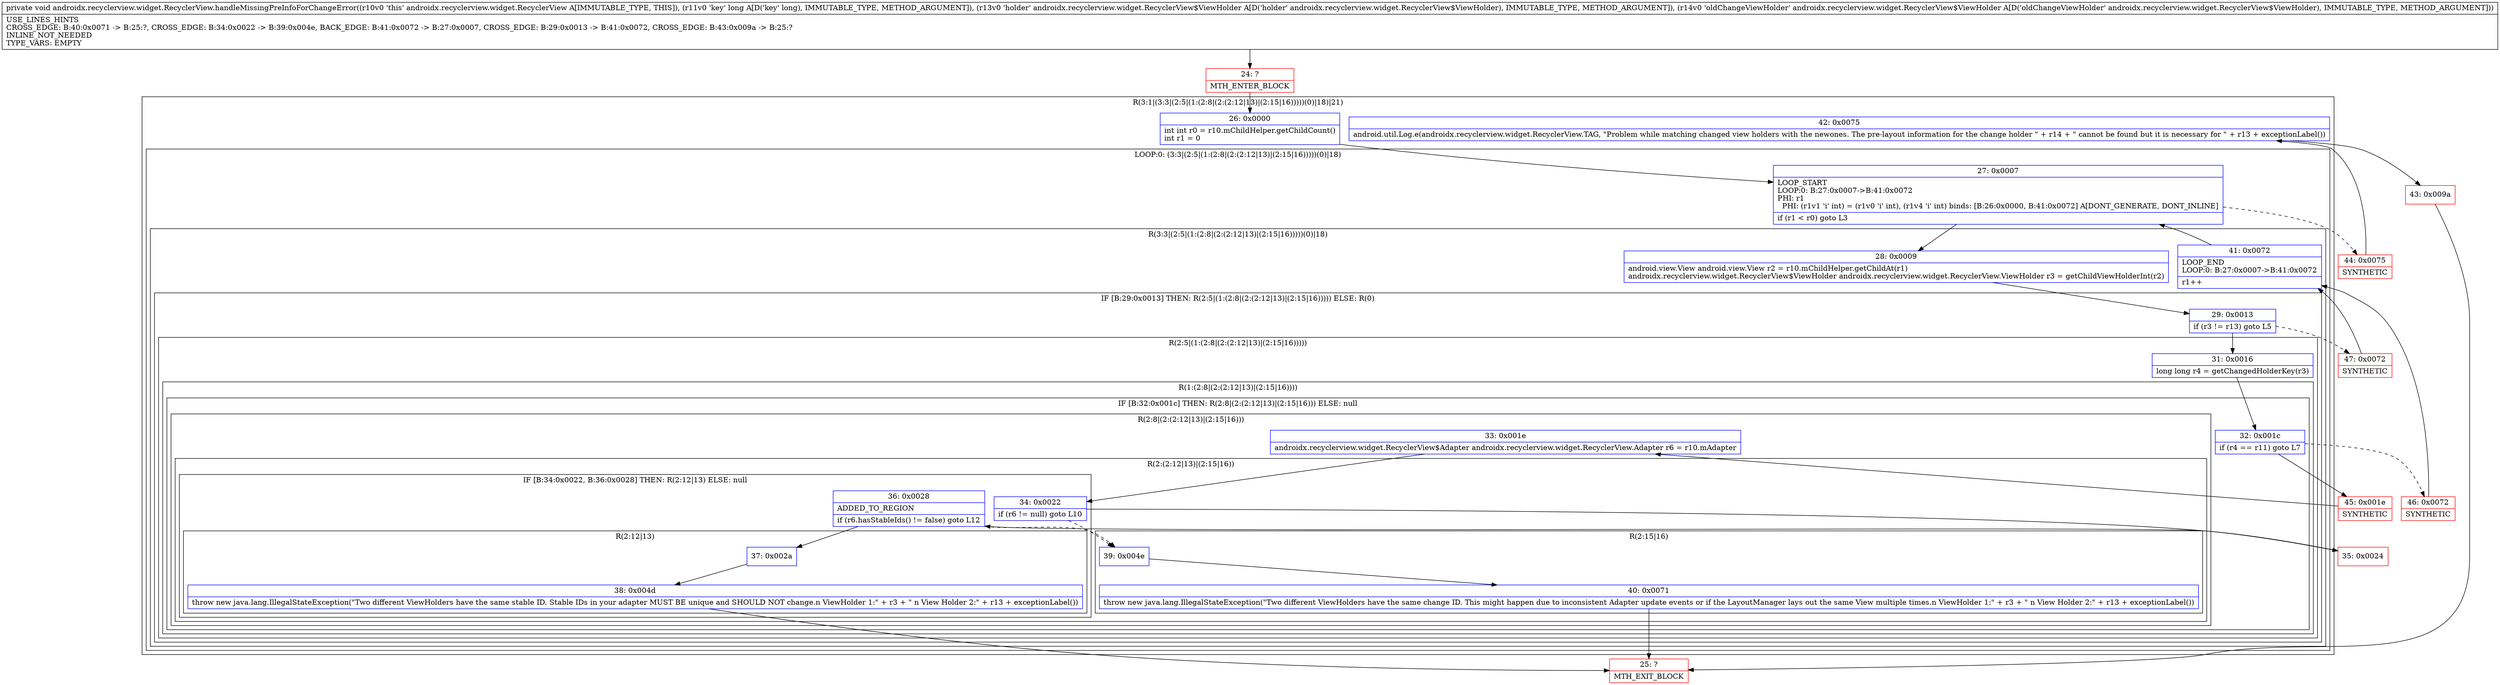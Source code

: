 digraph "CFG forandroidx.recyclerview.widget.RecyclerView.handleMissingPreInfoForChangeError(JLandroidx\/recyclerview\/widget\/RecyclerView$ViewHolder;Landroidx\/recyclerview\/widget\/RecyclerView$ViewHolder;)V" {
subgraph cluster_Region_1618102669 {
label = "R(3:1|(3:3|(2:5|(1:(2:8|(2:(2:12|13)|(2:15|16)))))(0)|18)|21)";
node [shape=record,color=blue];
Node_26 [shape=record,label="{26\:\ 0x0000|int int r0 = r10.mChildHelper.getChildCount()\lint r1 = 0\l}"];
subgraph cluster_LoopRegion_2126641256 {
label = "LOOP:0: (3:3|(2:5|(1:(2:8|(2:(2:12|13)|(2:15|16)))))(0)|18)";
node [shape=record,color=blue];
Node_27 [shape=record,label="{27\:\ 0x0007|LOOP_START\lLOOP:0: B:27:0x0007\-\>B:41:0x0072\lPHI: r1 \l  PHI: (r1v1 'i' int) = (r1v0 'i' int), (r1v4 'i' int) binds: [B:26:0x0000, B:41:0x0072] A[DONT_GENERATE, DONT_INLINE]\l|if (r1 \< r0) goto L3\l}"];
subgraph cluster_Region_1671507096 {
label = "R(3:3|(2:5|(1:(2:8|(2:(2:12|13)|(2:15|16)))))(0)|18)";
node [shape=record,color=blue];
Node_28 [shape=record,label="{28\:\ 0x0009|android.view.View android.view.View r2 = r10.mChildHelper.getChildAt(r1)\landroidx.recyclerview.widget.RecyclerView$ViewHolder androidx.recyclerview.widget.RecyclerView.ViewHolder r3 = getChildViewHolderInt(r2)\l}"];
subgraph cluster_IfRegion_661036232 {
label = "IF [B:29:0x0013] THEN: R(2:5|(1:(2:8|(2:(2:12|13)|(2:15|16))))) ELSE: R(0)";
node [shape=record,color=blue];
Node_29 [shape=record,label="{29\:\ 0x0013|if (r3 != r13) goto L5\l}"];
subgraph cluster_Region_1428850568 {
label = "R(2:5|(1:(2:8|(2:(2:12|13)|(2:15|16)))))";
node [shape=record,color=blue];
Node_31 [shape=record,label="{31\:\ 0x0016|long long r4 = getChangedHolderKey(r3)\l}"];
subgraph cluster_Region_922494133 {
label = "R(1:(2:8|(2:(2:12|13)|(2:15|16))))";
node [shape=record,color=blue];
subgraph cluster_IfRegion_1566924760 {
label = "IF [B:32:0x001c] THEN: R(2:8|(2:(2:12|13)|(2:15|16))) ELSE: null";
node [shape=record,color=blue];
Node_32 [shape=record,label="{32\:\ 0x001c|if (r4 == r11) goto L7\l}"];
subgraph cluster_Region_1551009083 {
label = "R(2:8|(2:(2:12|13)|(2:15|16)))";
node [shape=record,color=blue];
Node_33 [shape=record,label="{33\:\ 0x001e|androidx.recyclerview.widget.RecyclerView$Adapter androidx.recyclerview.widget.RecyclerView.Adapter r6 = r10.mAdapter\l}"];
subgraph cluster_Region_1095435502 {
label = "R(2:(2:12|13)|(2:15|16))";
node [shape=record,color=blue];
subgraph cluster_IfRegion_830027671 {
label = "IF [B:34:0x0022, B:36:0x0028] THEN: R(2:12|13) ELSE: null";
node [shape=record,color=blue];
Node_34 [shape=record,label="{34\:\ 0x0022|if (r6 != null) goto L10\l}"];
Node_36 [shape=record,label="{36\:\ 0x0028|ADDED_TO_REGION\l|if (r6.hasStableIds() != false) goto L12\l}"];
subgraph cluster_Region_618215421 {
label = "R(2:12|13)";
node [shape=record,color=blue];
Node_37 [shape=record,label="{37\:\ 0x002a}"];
Node_38 [shape=record,label="{38\:\ 0x004d|throw new java.lang.IllegalStateException(\"Two different ViewHolders have the same stable ID. Stable IDs in your adapter MUST BE unique and SHOULD NOT change.n ViewHolder 1:\" + r3 + \" n View Holder 2:\" + r13 + exceptionLabel())\l}"];
}
}
subgraph cluster_Region_1324747282 {
label = "R(2:15|16)";
node [shape=record,color=blue];
Node_39 [shape=record,label="{39\:\ 0x004e}"];
Node_40 [shape=record,label="{40\:\ 0x0071|throw new java.lang.IllegalStateException(\"Two different ViewHolders have the same change ID. This might happen due to inconsistent Adapter update events or if the LayoutManager lays out the same View multiple times.n ViewHolder 1:\" + r3 + \" n View Holder 2:\" + r13 + exceptionLabel())\l}"];
}
}
}
}
}
}
subgraph cluster_Region_634486569 {
label = "R(0)";
node [shape=record,color=blue];
}
}
Node_41 [shape=record,label="{41\:\ 0x0072|LOOP_END\lLOOP:0: B:27:0x0007\-\>B:41:0x0072\l|r1++\l}"];
}
}
Node_42 [shape=record,label="{42\:\ 0x0075|android.util.Log.e(androidx.recyclerview.widget.RecyclerView.TAG, \"Problem while matching changed view holders with the newones. The pre\-layout information for the change holder \" + r14 + \" cannot be found but it is necessary for \" + r13 + exceptionLabel())\l}"];
}
Node_24 [shape=record,color=red,label="{24\:\ ?|MTH_ENTER_BLOCK\l}"];
Node_45 [shape=record,color=red,label="{45\:\ 0x001e|SYNTHETIC\l}"];
Node_35 [shape=record,color=red,label="{35\:\ 0x0024}"];
Node_25 [shape=record,color=red,label="{25\:\ ?|MTH_EXIT_BLOCK\l}"];
Node_46 [shape=record,color=red,label="{46\:\ 0x0072|SYNTHETIC\l}"];
Node_47 [shape=record,color=red,label="{47\:\ 0x0072|SYNTHETIC\l}"];
Node_44 [shape=record,color=red,label="{44\:\ 0x0075|SYNTHETIC\l}"];
Node_43 [shape=record,color=red,label="{43\:\ 0x009a}"];
MethodNode[shape=record,label="{private void androidx.recyclerview.widget.RecyclerView.handleMissingPreInfoForChangeError((r10v0 'this' androidx.recyclerview.widget.RecyclerView A[IMMUTABLE_TYPE, THIS]), (r11v0 'key' long A[D('key' long), IMMUTABLE_TYPE, METHOD_ARGUMENT]), (r13v0 'holder' androidx.recyclerview.widget.RecyclerView$ViewHolder A[D('holder' androidx.recyclerview.widget.RecyclerView$ViewHolder), IMMUTABLE_TYPE, METHOD_ARGUMENT]), (r14v0 'oldChangeViewHolder' androidx.recyclerview.widget.RecyclerView$ViewHolder A[D('oldChangeViewHolder' androidx.recyclerview.widget.RecyclerView$ViewHolder), IMMUTABLE_TYPE, METHOD_ARGUMENT]))  | USE_LINES_HINTS\lCROSS_EDGE: B:40:0x0071 \-\> B:25:?, CROSS_EDGE: B:34:0x0022 \-\> B:39:0x004e, BACK_EDGE: B:41:0x0072 \-\> B:27:0x0007, CROSS_EDGE: B:29:0x0013 \-\> B:41:0x0072, CROSS_EDGE: B:43:0x009a \-\> B:25:?\lINLINE_NOT_NEEDED\lTYPE_VARS: EMPTY\l}"];
MethodNode -> Node_24;Node_26 -> Node_27;
Node_27 -> Node_28;
Node_27 -> Node_44[style=dashed];
Node_28 -> Node_29;
Node_29 -> Node_31;
Node_29 -> Node_47[style=dashed];
Node_31 -> Node_32;
Node_32 -> Node_45;
Node_32 -> Node_46[style=dashed];
Node_33 -> Node_34;
Node_34 -> Node_35;
Node_34 -> Node_39[style=dashed];
Node_36 -> Node_37;
Node_36 -> Node_39[style=dashed];
Node_37 -> Node_38;
Node_38 -> Node_25;
Node_39 -> Node_40;
Node_40 -> Node_25;
Node_41 -> Node_27;
Node_42 -> Node_43;
Node_24 -> Node_26;
Node_45 -> Node_33;
Node_35 -> Node_36;
Node_46 -> Node_41;
Node_47 -> Node_41;
Node_44 -> Node_42;
Node_43 -> Node_25;
}


